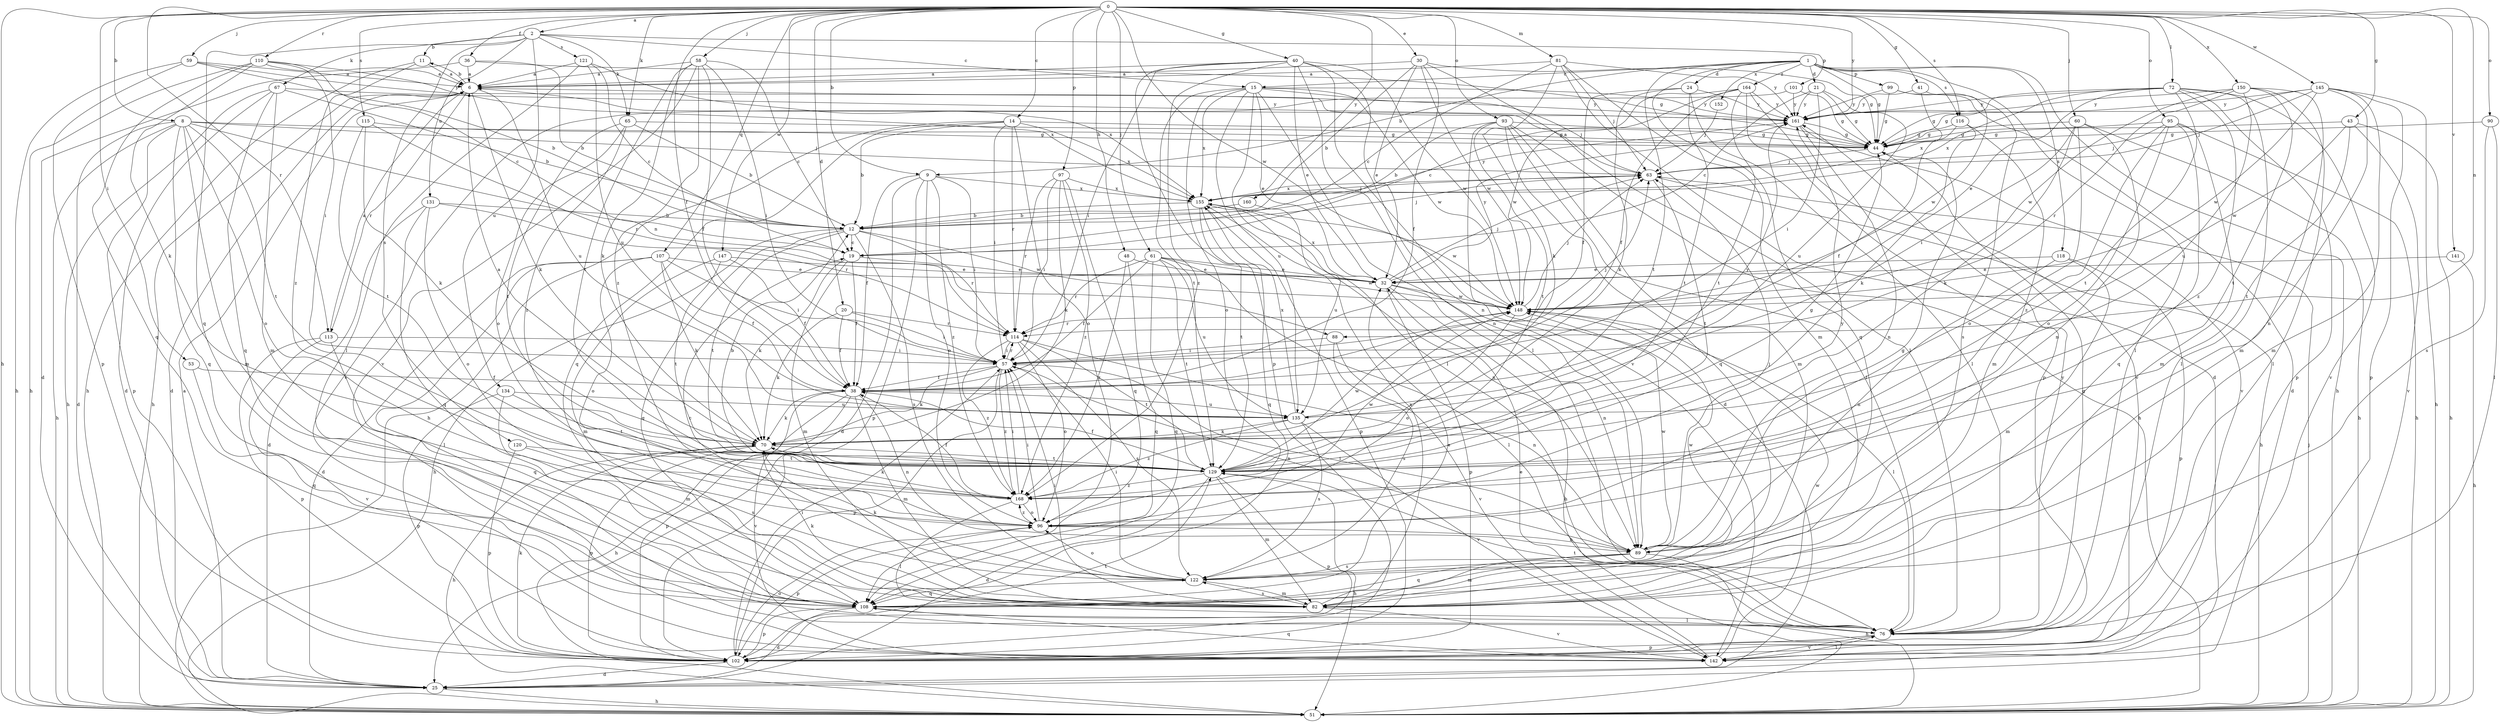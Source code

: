 strict digraph  {
0;
1;
2;
6;
8;
9;
11;
12;
14;
15;
19;
20;
21;
24;
25;
30;
32;
36;
38;
40;
41;
43;
44;
48;
51;
53;
57;
58;
59;
60;
61;
63;
65;
67;
70;
72;
76;
81;
82;
88;
89;
90;
93;
95;
96;
97;
99;
101;
102;
107;
108;
110;
113;
114;
115;
116;
118;
120;
121;
122;
129;
131;
134;
135;
141;
142;
145;
147;
148;
150;
152;
155;
160;
161;
164;
168;
0 -> 2  [label=a];
0 -> 8  [label=b];
0 -> 9  [label=b];
0 -> 14  [label=c];
0 -> 20  [label=d];
0 -> 30  [label=e];
0 -> 36  [label=f];
0 -> 38  [label=f];
0 -> 40  [label=g];
0 -> 41  [label=g];
0 -> 43  [label=g];
0 -> 48  [label=h];
0 -> 51  [label=h];
0 -> 53  [label=i];
0 -> 58  [label=j];
0 -> 59  [label=j];
0 -> 60  [label=j];
0 -> 61  [label=j];
0 -> 65  [label=k];
0 -> 72  [label=l];
0 -> 81  [label=m];
0 -> 88  [label=n];
0 -> 90  [label=o];
0 -> 93  [label=o];
0 -> 95  [label=o];
0 -> 97  [label=p];
0 -> 107  [label=q];
0 -> 110  [label=r];
0 -> 113  [label=r];
0 -> 115  [label=s];
0 -> 116  [label=s];
0 -> 141  [label=v];
0 -> 145  [label=w];
0 -> 147  [label=w];
0 -> 148  [label=w];
0 -> 150  [label=x];
0 -> 160  [label=y];
0 -> 161  [label=y];
1 -> 9  [label=b];
1 -> 15  [label=c];
1 -> 21  [label=d];
1 -> 24  [label=d];
1 -> 44  [label=g];
1 -> 51  [label=h];
1 -> 76  [label=l];
1 -> 99  [label=p];
1 -> 108  [label=q];
1 -> 116  [label=s];
1 -> 118  [label=s];
1 -> 129  [label=t];
1 -> 152  [label=x];
1 -> 164  [label=z];
2 -> 11  [label=b];
2 -> 15  [label=c];
2 -> 65  [label=k];
2 -> 67  [label=k];
2 -> 101  [label=p];
2 -> 108  [label=q];
2 -> 120  [label=s];
2 -> 121  [label=s];
2 -> 131  [label=u];
2 -> 134  [label=u];
6 -> 11  [label=b];
6 -> 25  [label=d];
6 -> 51  [label=h];
6 -> 70  [label=k];
6 -> 113  [label=r];
6 -> 135  [label=u];
6 -> 161  [label=y];
8 -> 25  [label=d];
8 -> 44  [label=g];
8 -> 51  [label=h];
8 -> 63  [label=j];
8 -> 82  [label=m];
8 -> 88  [label=n];
8 -> 96  [label=o];
8 -> 102  [label=p];
8 -> 108  [label=q];
8 -> 129  [label=t];
9 -> 25  [label=d];
9 -> 38  [label=f];
9 -> 57  [label=i];
9 -> 96  [label=o];
9 -> 102  [label=p];
9 -> 155  [label=x];
9 -> 168  [label=z];
11 -> 6  [label=a];
11 -> 51  [label=h];
11 -> 168  [label=z];
12 -> 19  [label=c];
12 -> 51  [label=h];
12 -> 63  [label=j];
12 -> 108  [label=q];
12 -> 114  [label=r];
12 -> 122  [label=s];
12 -> 129  [label=t];
12 -> 148  [label=w];
14 -> 12  [label=b];
14 -> 44  [label=g];
14 -> 51  [label=h];
14 -> 57  [label=i];
14 -> 96  [label=o];
14 -> 108  [label=q];
14 -> 114  [label=r];
14 -> 155  [label=x];
15 -> 32  [label=e];
15 -> 63  [label=j];
15 -> 76  [label=l];
15 -> 89  [label=n];
15 -> 96  [label=o];
15 -> 129  [label=t];
15 -> 135  [label=u];
15 -> 148  [label=w];
15 -> 155  [label=x];
15 -> 161  [label=y];
19 -> 32  [label=e];
19 -> 38  [label=f];
19 -> 70  [label=k];
19 -> 82  [label=m];
20 -> 38  [label=f];
20 -> 57  [label=i];
20 -> 70  [label=k];
20 -> 114  [label=r];
21 -> 19  [label=c];
21 -> 44  [label=g];
21 -> 57  [label=i];
21 -> 135  [label=u];
21 -> 161  [label=y];
24 -> 38  [label=f];
24 -> 70  [label=k];
24 -> 76  [label=l];
24 -> 129  [label=t];
24 -> 161  [label=y];
25 -> 6  [label=a];
25 -> 51  [label=h];
30 -> 6  [label=a];
30 -> 12  [label=b];
30 -> 32  [label=e];
30 -> 38  [label=f];
30 -> 44  [label=g];
30 -> 76  [label=l];
30 -> 148  [label=w];
32 -> 51  [label=h];
32 -> 63  [label=j];
32 -> 89  [label=n];
32 -> 102  [label=p];
32 -> 148  [label=w];
32 -> 155  [label=x];
32 -> 161  [label=y];
36 -> 6  [label=a];
36 -> 12  [label=b];
36 -> 25  [label=d];
36 -> 44  [label=g];
38 -> 51  [label=h];
38 -> 70  [label=k];
38 -> 82  [label=m];
38 -> 89  [label=n];
38 -> 102  [label=p];
38 -> 135  [label=u];
38 -> 142  [label=v];
40 -> 6  [label=a];
40 -> 32  [label=e];
40 -> 57  [label=i];
40 -> 76  [label=l];
40 -> 89  [label=n];
40 -> 102  [label=p];
40 -> 142  [label=v];
40 -> 148  [label=w];
40 -> 168  [label=z];
41 -> 148  [label=w];
41 -> 155  [label=x];
41 -> 161  [label=y];
43 -> 44  [label=g];
43 -> 51  [label=h];
43 -> 129  [label=t];
43 -> 142  [label=v];
43 -> 148  [label=w];
44 -> 63  [label=j];
48 -> 32  [label=e];
48 -> 108  [label=q];
48 -> 168  [label=z];
51 -> 63  [label=j];
53 -> 38  [label=f];
53 -> 108  [label=q];
57 -> 38  [label=f];
57 -> 63  [label=j];
57 -> 70  [label=k];
57 -> 89  [label=n];
57 -> 102  [label=p];
57 -> 114  [label=r];
57 -> 168  [label=z];
58 -> 6  [label=a];
58 -> 19  [label=c];
58 -> 38  [label=f];
58 -> 57  [label=i];
58 -> 70  [label=k];
58 -> 129  [label=t];
58 -> 142  [label=v];
58 -> 168  [label=z];
59 -> 6  [label=a];
59 -> 12  [label=b];
59 -> 51  [label=h];
59 -> 102  [label=p];
59 -> 161  [label=y];
60 -> 44  [label=g];
60 -> 51  [label=h];
60 -> 57  [label=i];
60 -> 70  [label=k];
60 -> 89  [label=n];
60 -> 96  [label=o];
61 -> 32  [label=e];
61 -> 38  [label=f];
61 -> 76  [label=l];
61 -> 108  [label=q];
61 -> 114  [label=r];
61 -> 129  [label=t];
61 -> 135  [label=u];
61 -> 148  [label=w];
63 -> 6  [label=a];
63 -> 51  [label=h];
63 -> 129  [label=t];
63 -> 155  [label=x];
65 -> 12  [label=b];
65 -> 44  [label=g];
65 -> 96  [label=o];
65 -> 129  [label=t];
65 -> 168  [label=z];
67 -> 12  [label=b];
67 -> 25  [label=d];
67 -> 51  [label=h];
67 -> 82  [label=m];
67 -> 108  [label=q];
67 -> 161  [label=y];
70 -> 6  [label=a];
70 -> 51  [label=h];
70 -> 102  [label=p];
70 -> 129  [label=t];
72 -> 32  [label=e];
72 -> 44  [label=g];
72 -> 76  [label=l];
72 -> 102  [label=p];
72 -> 129  [label=t];
72 -> 142  [label=v];
72 -> 155  [label=x];
72 -> 161  [label=y];
72 -> 168  [label=z];
76 -> 44  [label=g];
76 -> 102  [label=p];
76 -> 129  [label=t];
76 -> 142  [label=v];
76 -> 161  [label=y];
81 -> 6  [label=a];
81 -> 19  [label=c];
81 -> 25  [label=d];
81 -> 63  [label=j];
81 -> 70  [label=k];
81 -> 82  [label=m];
81 -> 161  [label=y];
82 -> 57  [label=i];
82 -> 70  [label=k];
82 -> 122  [label=s];
82 -> 142  [label=v];
82 -> 155  [label=x];
88 -> 57  [label=i];
88 -> 122  [label=s];
88 -> 142  [label=v];
89 -> 44  [label=g];
89 -> 51  [label=h];
89 -> 57  [label=i];
89 -> 63  [label=j];
89 -> 82  [label=m];
89 -> 108  [label=q];
89 -> 122  [label=s];
89 -> 148  [label=w];
90 -> 44  [label=g];
90 -> 76  [label=l];
90 -> 122  [label=s];
93 -> 12  [label=b];
93 -> 25  [label=d];
93 -> 44  [label=g];
93 -> 51  [label=h];
93 -> 76  [label=l];
93 -> 82  [label=m];
93 -> 108  [label=q];
93 -> 129  [label=t];
95 -> 44  [label=g];
95 -> 51  [label=h];
95 -> 63  [label=j];
95 -> 82  [label=m];
95 -> 96  [label=o];
95 -> 108  [label=q];
95 -> 168  [label=z];
96 -> 57  [label=i];
96 -> 89  [label=n];
96 -> 102  [label=p];
96 -> 161  [label=y];
96 -> 168  [label=z];
97 -> 57  [label=i];
97 -> 70  [label=k];
97 -> 108  [label=q];
97 -> 114  [label=r];
97 -> 155  [label=x];
97 -> 168  [label=z];
99 -> 25  [label=d];
99 -> 44  [label=g];
99 -> 122  [label=s];
99 -> 161  [label=y];
101 -> 44  [label=g];
101 -> 142  [label=v];
101 -> 161  [label=y];
102 -> 25  [label=d];
102 -> 57  [label=i];
102 -> 70  [label=k];
102 -> 96  [label=o];
102 -> 129  [label=t];
107 -> 25  [label=d];
107 -> 32  [label=e];
107 -> 38  [label=f];
107 -> 57  [label=i];
107 -> 70  [label=k];
107 -> 76  [label=l];
107 -> 96  [label=o];
108 -> 25  [label=d];
108 -> 32  [label=e];
108 -> 76  [label=l];
108 -> 102  [label=p];
110 -> 6  [label=a];
110 -> 19  [label=c];
110 -> 51  [label=h];
110 -> 57  [label=i];
110 -> 70  [label=k];
110 -> 108  [label=q];
110 -> 155  [label=x];
113 -> 6  [label=a];
113 -> 57  [label=i];
113 -> 102  [label=p];
113 -> 108  [label=q];
113 -> 142  [label=v];
114 -> 57  [label=i];
114 -> 89  [label=n];
114 -> 96  [label=o];
114 -> 122  [label=s];
114 -> 129  [label=t];
114 -> 168  [label=z];
115 -> 44  [label=g];
115 -> 70  [label=k];
115 -> 114  [label=r];
115 -> 129  [label=t];
116 -> 38  [label=f];
116 -> 44  [label=g];
116 -> 70  [label=k];
116 -> 82  [label=m];
118 -> 32  [label=e];
118 -> 82  [label=m];
118 -> 89  [label=n];
118 -> 102  [label=p];
120 -> 102  [label=p];
120 -> 122  [label=s];
120 -> 129  [label=t];
121 -> 6  [label=a];
121 -> 19  [label=c];
121 -> 76  [label=l];
121 -> 135  [label=u];
121 -> 155  [label=x];
122 -> 19  [label=c];
122 -> 57  [label=i];
122 -> 70  [label=k];
122 -> 82  [label=m];
122 -> 96  [label=o];
122 -> 108  [label=q];
122 -> 148  [label=w];
129 -> 12  [label=b];
129 -> 25  [label=d];
129 -> 38  [label=f];
129 -> 44  [label=g];
129 -> 51  [label=h];
129 -> 82  [label=m];
129 -> 102  [label=p];
129 -> 148  [label=w];
129 -> 168  [label=z];
131 -> 12  [label=b];
131 -> 25  [label=d];
131 -> 96  [label=o];
131 -> 108  [label=q];
131 -> 114  [label=r];
134 -> 82  [label=m];
134 -> 102  [label=p];
134 -> 129  [label=t];
134 -> 135  [label=u];
135 -> 70  [label=k];
135 -> 122  [label=s];
135 -> 142  [label=v];
135 -> 155  [label=x];
135 -> 161  [label=y];
135 -> 168  [label=z];
141 -> 32  [label=e];
141 -> 51  [label=h];
142 -> 32  [label=e];
142 -> 76  [label=l];
142 -> 108  [label=q];
142 -> 148  [label=w];
145 -> 44  [label=g];
145 -> 51  [label=h];
145 -> 63  [label=j];
145 -> 82  [label=m];
145 -> 89  [label=n];
145 -> 102  [label=p];
145 -> 148  [label=w];
145 -> 161  [label=y];
147 -> 32  [label=e];
147 -> 38  [label=f];
147 -> 82  [label=m];
147 -> 129  [label=t];
148 -> 63  [label=j];
148 -> 76  [label=l];
148 -> 96  [label=o];
148 -> 114  [label=r];
150 -> 76  [label=l];
150 -> 82  [label=m];
150 -> 114  [label=r];
150 -> 129  [label=t];
150 -> 135  [label=u];
150 -> 148  [label=w];
150 -> 161  [label=y];
152 -> 63  [label=j];
155 -> 12  [label=b];
155 -> 63  [label=j];
155 -> 89  [label=n];
155 -> 102  [label=p];
155 -> 108  [label=q];
155 -> 129  [label=t];
155 -> 148  [label=w];
155 -> 161  [label=y];
160 -> 12  [label=b];
160 -> 135  [label=u];
161 -> 44  [label=g];
161 -> 89  [label=n];
161 -> 142  [label=v];
164 -> 19  [label=c];
164 -> 38  [label=f];
164 -> 102  [label=p];
164 -> 129  [label=t];
164 -> 142  [label=v];
164 -> 148  [label=w];
164 -> 161  [label=y];
168 -> 38  [label=f];
168 -> 57  [label=i];
168 -> 70  [label=k];
168 -> 76  [label=l];
168 -> 96  [label=o];
168 -> 148  [label=w];
}
